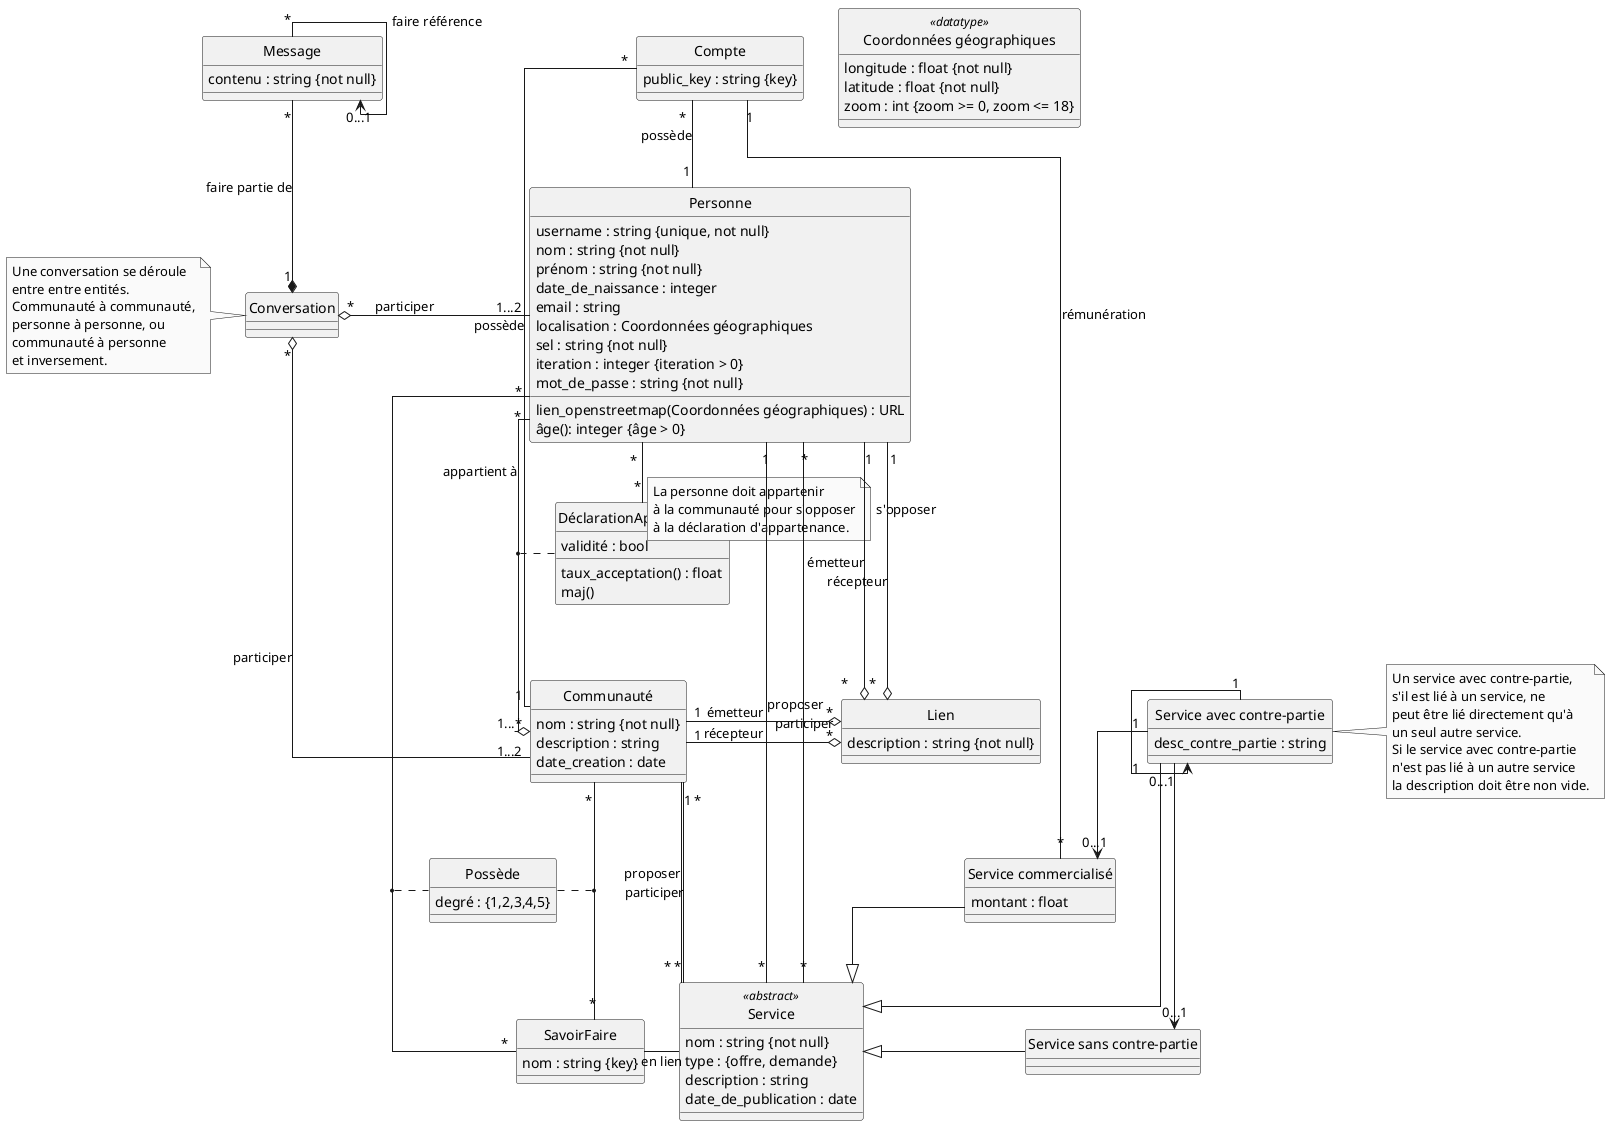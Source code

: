 @startuml
' - PRIVATE
' # PROTECTED
' ~ PACKAGE PRIVATE
' + PUBLIC

' PARAMETERS
skinparam monochrome true
skinparam linetype polyline
skinparam linetype ortho
hide circle
' CUSTOM COMMANDS
!define datatype(x) class "x" <<datatype>>
!define abstract(x) class "x" <<abstract>>
!define association(x) class "x" 
!define classe_associationRight(x,y,z,k) (x, y) k z
!define classe_associationLeft(x,y,z,k) z k (x, y)
' CLASSES CONCRETES
class Communauté {
    nom : string {not null}
    description : string
    date_creation : date
}
class Personne {
    username : string {unique, not null}
    nom : string {not null}
    prénom : string {not null}
    date_de_naissance : integer
    email : string 
    localisation : Coordonnées géographiques
    lien_openstreetmap(Coordonnées géographiques) : URL
    sel : string {not null}
    iteration : integer {iteration > 0}
    mot_de_passe : string {not null}
    âge(): integer {âge > 0}
}
class Compte {
    public_key : string {key}
}
class SavoirFaire {
    nom : string {key}
}
class Lien {
    description : string {not null}
}
class Conversation {

}
class Message {
    contenu : string {not null}
}
' CLASSES ABSTRAITE
abstract(Service) {
    nom : string {not null}
    type : {offre, demande}
    description : string
    date_de_publication : date
}
' CLASSES HERITEES
class "Service commercialisé" {
    montant : float
}
class "Service avec contre-partie" {
    desc_contre_partie : string
}
class "Service sans contre-partie" 
' CLASSES D'ASSOCIATIONS
association(DéclarationAppartenance) {
    validité : bool
    taux_acceptation() : float
    maj()
}
association(Possède) {
    degré : {1,2,3,4,5}
}
' TYPE DE DONNEES
datatype(Coordonnées géographiques)  {
    longitude : float {not null}
    latitude : float {not null}
    zoom : int {zoom >= 0, zoom <= 18}
}

' ASSOCIATIONS SIMPLES BIDIRECTIONNELLES
"Compte" "1" -- "*" "Service commercialisé" : rémunération\t\t\t\t\t\t
"Compte" "*" -- "1" "Communauté" : possède
"Compte" "*" -- "1" "Personne" : possède

"Communauté" "*" -- "*" "SavoirFaire" 
"Personne" "*" -- "*" "SavoirFaire" 
"SavoirFaire" - "Service" : en lien

"Personne" "*" -- "*" "DéclarationAppartenance" : s'opposer
note left on link
La personne doit appartenir
à la communauté pour s'opposer
à la déclaration d'appartenance.
endnote

"Personne" "1" -- "*" "Service" : proposer
"Communauté" "1" -- "*" "Service" : proposer

"Personne" "*" -- "*" "Service" : participer
"Communauté" "*" -- "*" "Service" : participer

' ASSOCIATIONS SIMPLES UNIDIRECTIONNELLE
"Service avec contre-partie" "1" -> "   0...1" "Service avec contre-partie"
"Service avec contre-partie" "1" -> "0...1" "Service sans contre-partie"
"Service avec contre-partie" "1" --> "0...1" "Service commercialisé"
note right of "Service avec contre-partie"
Un service avec contre-partie,
s'il est lié à un service, ne
peut être lié directement qu'à
un seul autre service.
Si le service avec contre-partie
n'est pas lié à un autre service
la description doit être non vide.
endnote

"Message" "*" --> "0...1" "Message" : faire référence
' HERITAGE
"Service commercialisé" --|> "Service"
"Service avec contre-partie" --|> "Service"
"Service" <|- "Service sans contre-partie"

' AGREGATIONS
"Message" "*" --* "1" "Conversation" : faire partie de

' COMPOSITION
"Personne" "*" --o "1...*" "Communauté" : appartient à
"Communauté" "1" -o "*" "Lien" : émetteur
"Communauté" "1" -o "*" "Lien" : récepteur

"Personne" "1" -o "*" "Lien" : émetteur
"Personne" "1" -o "*" "Lien" : récepteur

"Conversation" "*" o-- "1...2" "Communauté" : participer
"Conversation" "*" o- "1...2" "Personne" : participer
note left of "Conversation"
Une conversation se déroule
entre entre entités. 
Communauté à communauté,
personne à personne, ou 
communauté à personne 
et inversement.
endnote

' CLASSES D'ASSOCIATIONS 
classe_associationLeft(SavoirFaire, Communauté, Possède, .)
classe_associationRight(SavoirFaire, Personne, Possède, .)

classe_associationLeft(Communauté, Personne, DéclarationAppartenance, ..)

@enduml